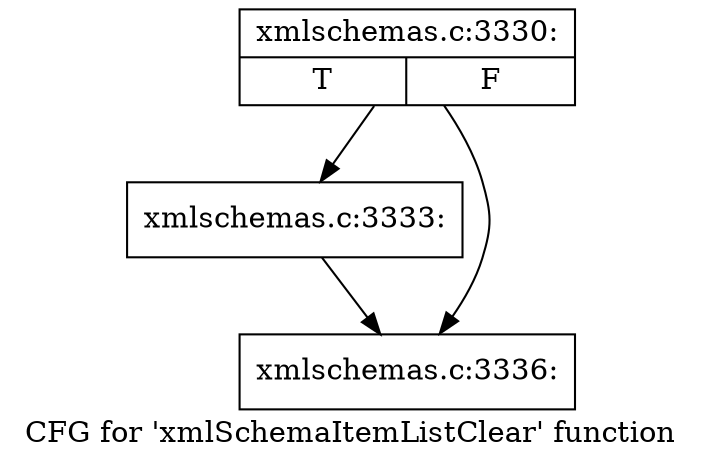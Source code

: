 digraph "CFG for 'xmlSchemaItemListClear' function" {
	label="CFG for 'xmlSchemaItemListClear' function";

	Node0x5706c50 [shape=record,label="{xmlschemas.c:3330:|{<s0>T|<s1>F}}"];
	Node0x5706c50 -> Node0x570caa0;
	Node0x5706c50 -> Node0x570caf0;
	Node0x570caa0 [shape=record,label="{xmlschemas.c:3333:}"];
	Node0x570caa0 -> Node0x570caf0;
	Node0x570caf0 [shape=record,label="{xmlschemas.c:3336:}"];
}
